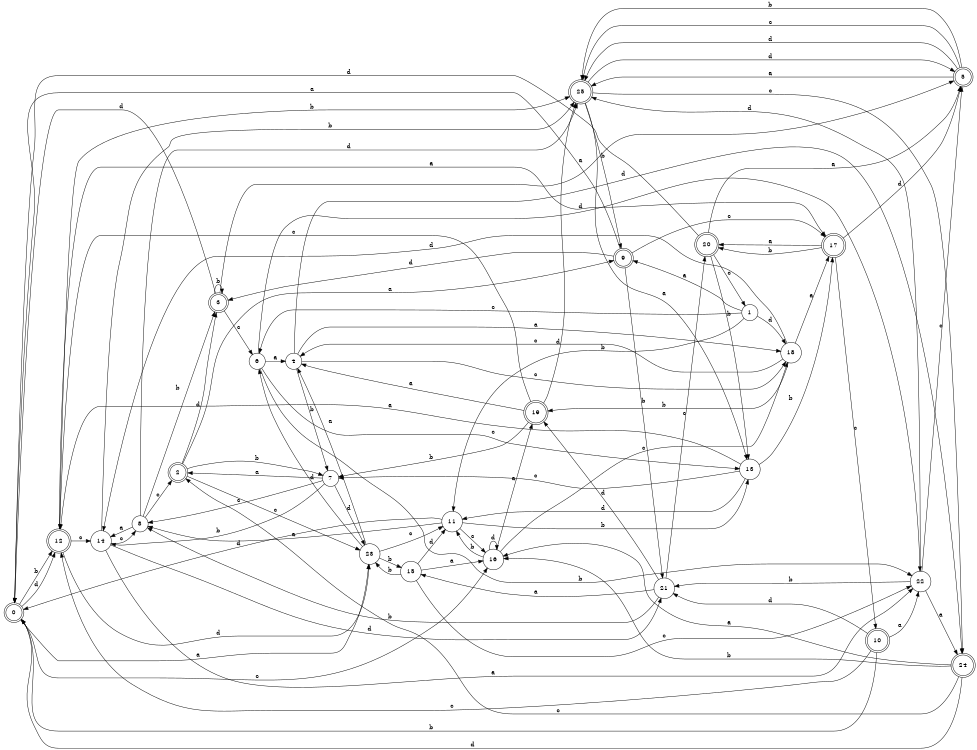 digraph n21_5 {
__start0 [label="" shape="none"];

rankdir=LR;
size="8,5";

s0 [style="rounded,filled", color="black", fillcolor="white" shape="doublecircle", label="0"];
s1 [style="filled", color="black", fillcolor="white" shape="circle", label="1"];
s2 [style="rounded,filled", color="black", fillcolor="white" shape="doublecircle", label="2"];
s3 [style="rounded,filled", color="black", fillcolor="white" shape="doublecircle", label="3"];
s4 [style="filled", color="black", fillcolor="white" shape="circle", label="4"];
s5 [style="rounded,filled", color="black", fillcolor="white" shape="doublecircle", label="5"];
s6 [style="filled", color="black", fillcolor="white" shape="circle", label="6"];
s7 [style="filled", color="black", fillcolor="white" shape="circle", label="7"];
s8 [style="filled", color="black", fillcolor="white" shape="circle", label="8"];
s9 [style="rounded,filled", color="black", fillcolor="white" shape="doublecircle", label="9"];
s10 [style="rounded,filled", color="black", fillcolor="white" shape="doublecircle", label="10"];
s11 [style="filled", color="black", fillcolor="white" shape="circle", label="11"];
s12 [style="rounded,filled", color="black", fillcolor="white" shape="doublecircle", label="12"];
s13 [style="filled", color="black", fillcolor="white" shape="circle", label="13"];
s14 [style="filled", color="black", fillcolor="white" shape="circle", label="14"];
s15 [style="filled", color="black", fillcolor="white" shape="circle", label="15"];
s16 [style="filled", color="black", fillcolor="white" shape="circle", label="16"];
s17 [style="rounded,filled", color="black", fillcolor="white" shape="doublecircle", label="17"];
s18 [style="filled", color="black", fillcolor="white" shape="circle", label="18"];
s19 [style="rounded,filled", color="black", fillcolor="white" shape="doublecircle", label="19"];
s20 [style="rounded,filled", color="black", fillcolor="white" shape="doublecircle", label="20"];
s21 [style="filled", color="black", fillcolor="white" shape="circle", label="21"];
s22 [style="filled", color="black", fillcolor="white" shape="circle", label="22"];
s23 [style="filled", color="black", fillcolor="white" shape="circle", label="23"];
s24 [style="rounded,filled", color="black", fillcolor="white" shape="doublecircle", label="24"];
s25 [style="rounded,filled", color="black", fillcolor="white" shape="doublecircle", label="25"];
s0 -> s23 [label="a"];
s0 -> s12 [label="b"];
s0 -> s16 [label="c"];
s0 -> s12 [label="d"];
s1 -> s9 [label="a"];
s1 -> s11 [label="b"];
s1 -> s6 [label="c"];
s1 -> s18 [label="d"];
s2 -> s9 [label="a"];
s2 -> s7 [label="b"];
s2 -> s23 [label="c"];
s2 -> s3 [label="d"];
s3 -> s5 [label="a"];
s3 -> s3 [label="b"];
s3 -> s6 [label="c"];
s3 -> s0 [label="d"];
s4 -> s18 [label="a"];
s4 -> s7 [label="b"];
s4 -> s18 [label="c"];
s4 -> s24 [label="d"];
s5 -> s25 [label="a"];
s5 -> s25 [label="b"];
s5 -> s25 [label="c"];
s5 -> s25 [label="d"];
s6 -> s4 [label="a"];
s6 -> s22 [label="b"];
s6 -> s13 [label="c"];
s6 -> s22 [label="d"];
s7 -> s2 [label="a"];
s7 -> s14 [label="b"];
s7 -> s8 [label="c"];
s7 -> s23 [label="d"];
s8 -> s14 [label="a"];
s8 -> s3 [label="b"];
s8 -> s2 [label="c"];
s8 -> s25 [label="d"];
s9 -> s0 [label="a"];
s9 -> s21 [label="b"];
s9 -> s17 [label="c"];
s9 -> s3 [label="d"];
s10 -> s22 [label="a"];
s10 -> s0 [label="b"];
s10 -> s12 [label="c"];
s10 -> s21 [label="d"];
s11 -> s8 [label="a"];
s11 -> s13 [label="b"];
s11 -> s16 [label="c"];
s11 -> s0 [label="d"];
s12 -> s17 [label="a"];
s12 -> s25 [label="b"];
s12 -> s14 [label="c"];
s12 -> s23 [label="d"];
s13 -> s12 [label="a"];
s13 -> s17 [label="b"];
s13 -> s7 [label="c"];
s13 -> s11 [label="d"];
s14 -> s22 [label="a"];
s14 -> s25 [label="b"];
s14 -> s8 [label="c"];
s14 -> s21 [label="d"];
s15 -> s16 [label="a"];
s15 -> s23 [label="b"];
s15 -> s22 [label="c"];
s15 -> s11 [label="d"];
s16 -> s19 [label="a"];
s16 -> s11 [label="b"];
s16 -> s18 [label="c"];
s16 -> s16 [label="d"];
s17 -> s20 [label="a"];
s17 -> s20 [label="b"];
s17 -> s10 [label="c"];
s17 -> s5 [label="d"];
s18 -> s17 [label="a"];
s18 -> s19 [label="b"];
s18 -> s4 [label="c"];
s18 -> s14 [label="d"];
s19 -> s4 [label="a"];
s19 -> s7 [label="b"];
s19 -> s12 [label="c"];
s19 -> s25 [label="d"];
s20 -> s5 [label="a"];
s20 -> s13 [label="b"];
s20 -> s1 [label="c"];
s20 -> s0 [label="d"];
s21 -> s15 [label="a"];
s21 -> s8 [label="b"];
s21 -> s20 [label="c"];
s21 -> s19 [label="d"];
s22 -> s24 [label="a"];
s22 -> s21 [label="b"];
s22 -> s5 [label="c"];
s22 -> s25 [label="d"];
s23 -> s4 [label="a"];
s23 -> s15 [label="b"];
s23 -> s11 [label="c"];
s23 -> s6 [label="d"];
s24 -> s16 [label="a"];
s24 -> s16 [label="b"];
s24 -> s2 [label="c"];
s24 -> s0 [label="d"];
s25 -> s13 [label="a"];
s25 -> s9 [label="b"];
s25 -> s24 [label="c"];
s25 -> s5 [label="d"];

}